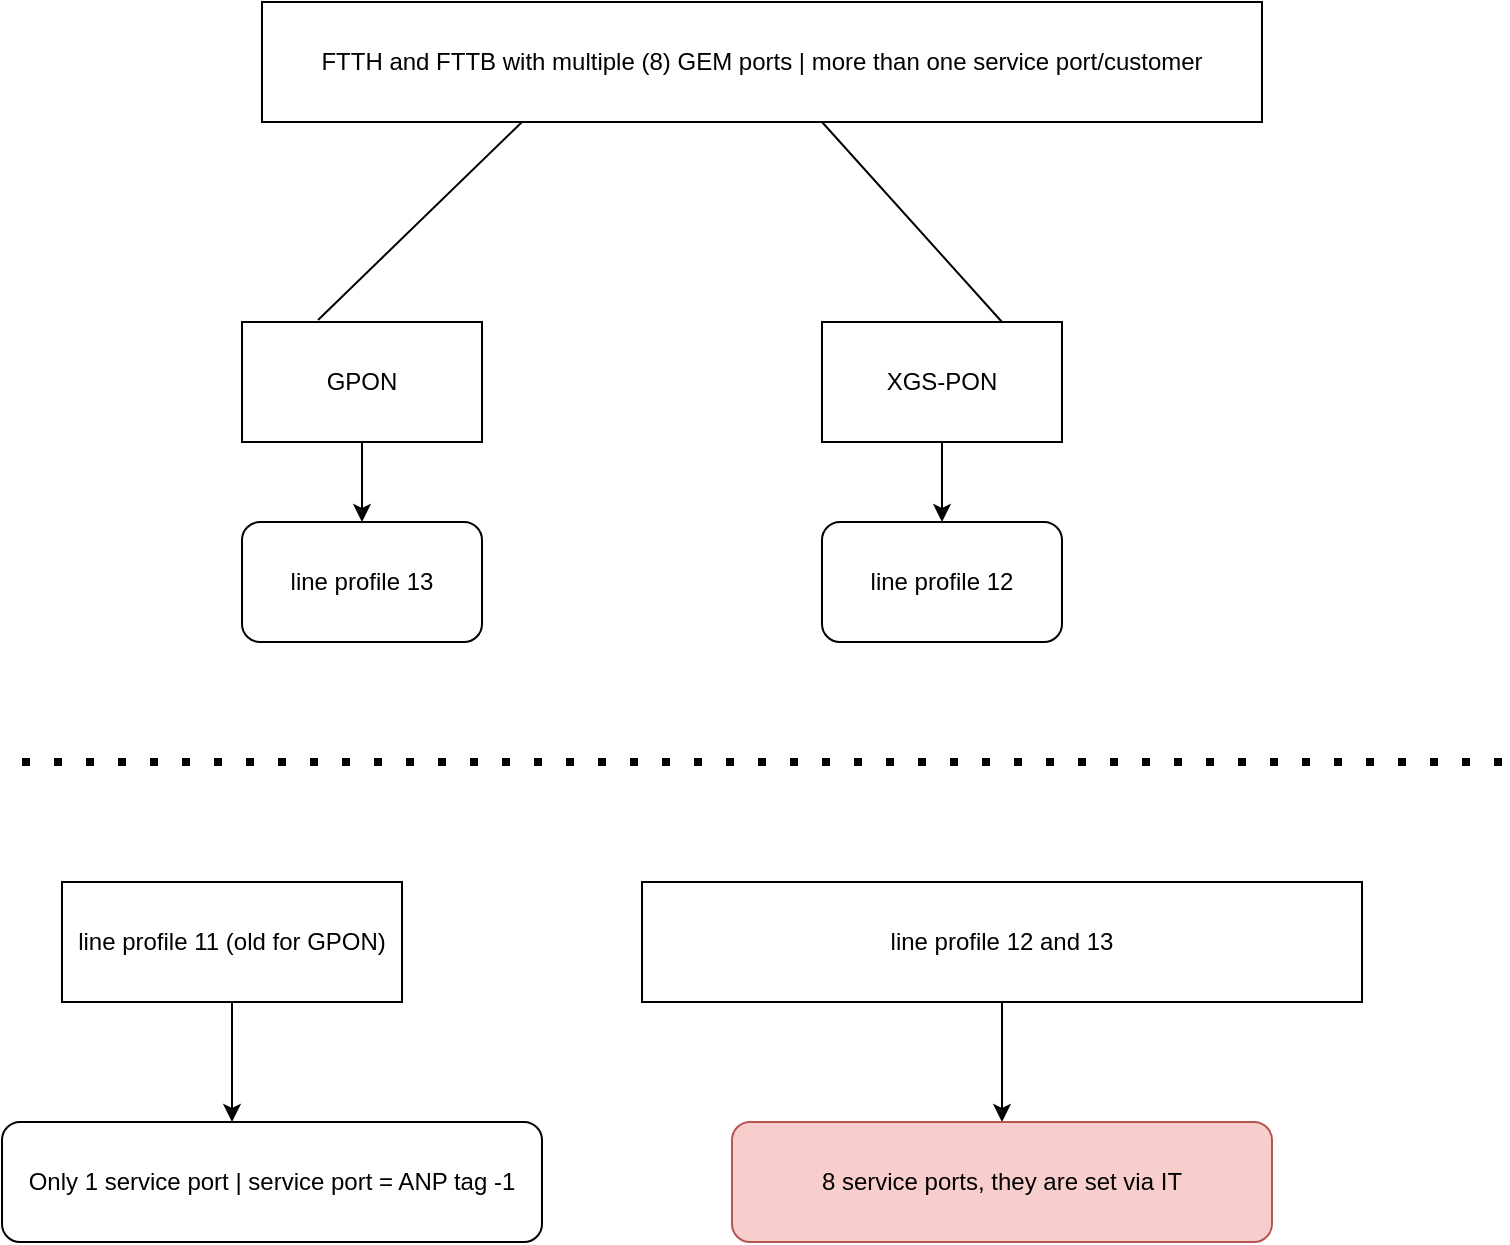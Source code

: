 <mxfile version="24.6.2" type="github">
  <diagram name="Page-1" id="3MonxlLLcVzK1O01Amrk">
    <mxGraphModel dx="2074" dy="1098" grid="1" gridSize="10" guides="1" tooltips="1" connect="1" arrows="1" fold="1" page="1" pageScale="1" pageWidth="850" pageHeight="1100" math="0" shadow="0">
      <root>
        <mxCell id="0" />
        <mxCell id="1" parent="0" />
        <mxCell id="bzgbEGntM1ouqCrIw5Lc-1" value="FTTH and FTTB with multiple (8)&amp;nbsp;GEM ports | more than one service port/customer" style="rounded=0;whiteSpace=wrap;html=1;" parent="1" vertex="1">
          <mxGeometry x="160" y="60" width="500" height="60" as="geometry" />
        </mxCell>
        <mxCell id="bzgbEGntM1ouqCrIw5Lc-12" value="" style="edgeStyle=orthogonalEdgeStyle;rounded=0;orthogonalLoop=1;jettySize=auto;html=1;" parent="1" source="bzgbEGntM1ouqCrIw5Lc-2" target="bzgbEGntM1ouqCrIw5Lc-8" edge="1">
          <mxGeometry relative="1" as="geometry" />
        </mxCell>
        <mxCell id="bzgbEGntM1ouqCrIw5Lc-2" value="GPON" style="rounded=0;whiteSpace=wrap;html=1;" parent="1" vertex="1">
          <mxGeometry x="150" y="220" width="120" height="60" as="geometry" />
        </mxCell>
        <mxCell id="bzgbEGntM1ouqCrIw5Lc-10" style="edgeStyle=orthogonalEdgeStyle;rounded=0;orthogonalLoop=1;jettySize=auto;html=1;entryX=0.5;entryY=0;entryDx=0;entryDy=0;" parent="1" source="bzgbEGntM1ouqCrIw5Lc-3" target="bzgbEGntM1ouqCrIw5Lc-7" edge="1">
          <mxGeometry relative="1" as="geometry" />
        </mxCell>
        <mxCell id="bzgbEGntM1ouqCrIw5Lc-3" value="XGS-PON" style="rounded=0;whiteSpace=wrap;html=1;" parent="1" vertex="1">
          <mxGeometry x="440" y="220" width="120" height="60" as="geometry" />
        </mxCell>
        <mxCell id="bzgbEGntM1ouqCrIw5Lc-5" value="" style="endArrow=none;html=1;rounded=0;exitX=0.317;exitY=-0.017;exitDx=0;exitDy=0;exitPerimeter=0;" parent="1" source="bzgbEGntM1ouqCrIw5Lc-2" edge="1">
          <mxGeometry width="50" height="50" relative="1" as="geometry">
            <mxPoint x="240" y="170" as="sourcePoint" />
            <mxPoint x="290" y="120" as="targetPoint" />
          </mxGeometry>
        </mxCell>
        <mxCell id="bzgbEGntM1ouqCrIw5Lc-6" value="" style="endArrow=none;html=1;rounded=0;exitX=0.75;exitY=0;exitDx=0;exitDy=0;" parent="1" source="bzgbEGntM1ouqCrIw5Lc-3" edge="1">
          <mxGeometry width="50" height="50" relative="1" as="geometry">
            <mxPoint x="490" y="170" as="sourcePoint" />
            <mxPoint x="440" y="120" as="targetPoint" />
          </mxGeometry>
        </mxCell>
        <mxCell id="bzgbEGntM1ouqCrIw5Lc-7" value="line profile 12" style="rounded=1;whiteSpace=wrap;html=1;" parent="1" vertex="1">
          <mxGeometry x="440" y="320" width="120" height="60" as="geometry" />
        </mxCell>
        <mxCell id="bzgbEGntM1ouqCrIw5Lc-8" value="line profile 13" style="rounded=1;whiteSpace=wrap;html=1;" parent="1" vertex="1">
          <mxGeometry x="150" y="320" width="120" height="60" as="geometry" />
        </mxCell>
        <mxCell id="bzgbEGntM1ouqCrIw5Lc-17" style="edgeStyle=orthogonalEdgeStyle;rounded=0;orthogonalLoop=1;jettySize=auto;html=1;" parent="1" source="bzgbEGntM1ouqCrIw5Lc-14" edge="1">
          <mxGeometry relative="1" as="geometry">
            <mxPoint x="145" y="620" as="targetPoint" />
          </mxGeometry>
        </mxCell>
        <mxCell id="bzgbEGntM1ouqCrIw5Lc-14" value="line profile 11 (old for GPON)" style="rounded=0;whiteSpace=wrap;html=1;" parent="1" vertex="1">
          <mxGeometry x="60" y="500" width="170" height="60" as="geometry" />
        </mxCell>
        <mxCell id="IIY8fVF-V4Cz50nzMgpz-3" value="" style="edgeStyle=orthogonalEdgeStyle;rounded=0;orthogonalLoop=1;jettySize=auto;html=1;" edge="1" parent="1" source="bzgbEGntM1ouqCrIw5Lc-15" target="bzgbEGntM1ouqCrIw5Lc-18">
          <mxGeometry relative="1" as="geometry" />
        </mxCell>
        <mxCell id="bzgbEGntM1ouqCrIw5Lc-15" value="line profile 12 and 13" style="rounded=0;whiteSpace=wrap;html=1;" parent="1" vertex="1">
          <mxGeometry x="350" y="500" width="360" height="60" as="geometry" />
        </mxCell>
        <mxCell id="bzgbEGntM1ouqCrIw5Lc-16" value="Only 1 service port | service port = ANP tag -1" style="rounded=1;whiteSpace=wrap;html=1;" parent="1" vertex="1">
          <mxGeometry x="30" y="620" width="270" height="60" as="geometry" />
        </mxCell>
        <mxCell id="bzgbEGntM1ouqCrIw5Lc-18" value="8 service ports, they are set via IT" style="rounded=1;whiteSpace=wrap;html=1;fillColor=#f8cecc;strokeColor=#b85450;" parent="1" vertex="1">
          <mxGeometry x="395" y="620" width="270" height="60" as="geometry" />
        </mxCell>
        <mxCell id="bzgbEGntM1ouqCrIw5Lc-19" value="" style="endArrow=none;dashed=1;html=1;dashPattern=1 3;strokeWidth=4;rounded=0;" parent="1" edge="1">
          <mxGeometry width="50" height="50" relative="1" as="geometry">
            <mxPoint x="40" y="440" as="sourcePoint" />
            <mxPoint x="780" y="440" as="targetPoint" />
          </mxGeometry>
        </mxCell>
      </root>
    </mxGraphModel>
  </diagram>
</mxfile>
